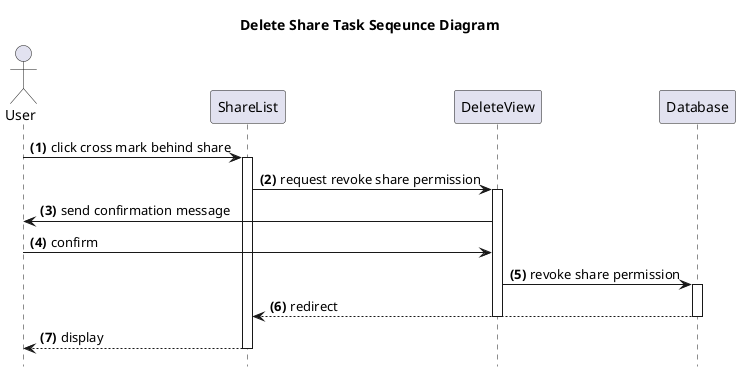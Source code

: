 @startuml
title **Delete Share Task** Seqeunce Diagram
hide footbox
Actor User
autonumber "<b>(0)"
User -> ShareList : click cross mark behind share
activate ShareList
ShareList -> DeleteView : request revoke share permission
activate DeleteView
DeleteView -> User : send confirmation message
User -> DeleteView : confirm
DeleteView -> Database : revoke share permission
activate Database
Database --> ShareList : redirect
deactivate Database
deactivate DeleteView
ShareList --> User : display
deactivate ShareList
@enduml
